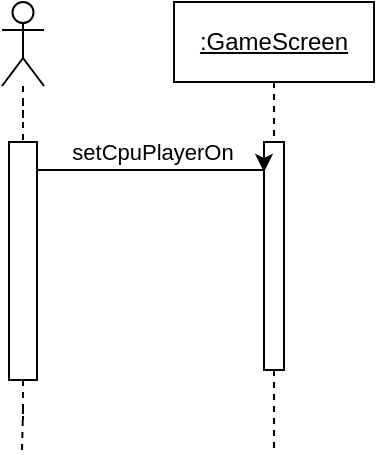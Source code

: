 <mxfile version="22.1.0" type="device">
  <diagram name="Page-1" id="2YBvvXClWsGukQMizWep">
    <mxGraphModel dx="842" dy="506" grid="0" gridSize="10" guides="1" tooltips="1" connect="1" arrows="1" fold="1" page="1" pageScale="1" pageWidth="850" pageHeight="1100" math="0" shadow="0">
      <root>
        <mxCell id="0" />
        <mxCell id="1" parent="0" />
        <mxCell id="aM9ryv3xv72pqoxQDRHE-1" value="&lt;u&gt;:GameScreen&lt;/u&gt;" style="shape=umlLifeline;perimeter=lifelinePerimeter;whiteSpace=wrap;html=1;container=0;dropTarget=0;collapsible=0;recursiveResize=0;outlineConnect=0;portConstraint=eastwest;newEdgeStyle={&quot;edgeStyle&quot;:&quot;elbowEdgeStyle&quot;,&quot;elbow&quot;:&quot;vertical&quot;,&quot;curved&quot;:0,&quot;rounded&quot;:0};" parent="1" vertex="1">
          <mxGeometry x="128" y="48" width="100" height="223" as="geometry" />
        </mxCell>
        <mxCell id="aM9ryv3xv72pqoxQDRHE-2" value="" style="html=1;points=[];perimeter=orthogonalPerimeter;outlineConnect=0;targetShapes=umlLifeline;portConstraint=eastwest;newEdgeStyle={&quot;edgeStyle&quot;:&quot;elbowEdgeStyle&quot;,&quot;elbow&quot;:&quot;vertical&quot;,&quot;curved&quot;:0,&quot;rounded&quot;:0};" parent="aM9ryv3xv72pqoxQDRHE-1" vertex="1">
          <mxGeometry x="45" y="70" width="10" height="114" as="geometry" />
        </mxCell>
        <mxCell id="d4lGVF9wyn-gPRzwxiOz-11" style="edgeStyle=orthogonalEdgeStyle;rounded=0;orthogonalLoop=1;jettySize=auto;html=1;endArrow=none;endFill=0;dashed=1;" edge="1" parent="1" source="d4lGVF9wyn-gPRzwxiOz-12">
          <mxGeometry relative="1" as="geometry">
            <mxPoint x="52" y="272" as="targetPoint" />
          </mxGeometry>
        </mxCell>
        <mxCell id="d4lGVF9wyn-gPRzwxiOz-1" value="" style="shape=umlActor;verticalLabelPosition=bottom;verticalAlign=top;html=1;outlineConnect=0;" vertex="1" parent="1">
          <mxGeometry x="42" y="48" width="21" height="42" as="geometry" />
        </mxCell>
        <mxCell id="d4lGVF9wyn-gPRzwxiOz-13" value="" style="edgeStyle=orthogonalEdgeStyle;rounded=0;orthogonalLoop=1;jettySize=auto;html=1;endArrow=none;endFill=0;dashed=1;" edge="1" parent="1" source="d4lGVF9wyn-gPRzwxiOz-1" target="d4lGVF9wyn-gPRzwxiOz-12">
          <mxGeometry relative="1" as="geometry">
            <mxPoint x="52.5" y="350.667" as="targetPoint" />
            <mxPoint x="53" y="90" as="sourcePoint" />
          </mxGeometry>
        </mxCell>
        <mxCell id="d4lGVF9wyn-gPRzwxiOz-12" value="" style="rounded=0;whiteSpace=wrap;html=1;" vertex="1" parent="1">
          <mxGeometry x="45.5" y="118" width="14" height="119" as="geometry" />
        </mxCell>
        <mxCell id="d4lGVF9wyn-gPRzwxiOz-17" value="setCpuPlayerOn" style="html=1;verticalAlign=bottom;endArrow=classic;edgeStyle=elbowEdgeStyle;elbow=vertical;curved=0;rounded=0;endFill=1;" edge="1" parent="1">
          <mxGeometry relative="1" as="geometry">
            <mxPoint x="59.5" y="132" as="sourcePoint" />
            <Array as="points">
              <mxPoint x="144.5" y="132" />
            </Array>
            <mxPoint x="173" y="133" as="targetPoint" />
          </mxGeometry>
        </mxCell>
      </root>
    </mxGraphModel>
  </diagram>
</mxfile>
